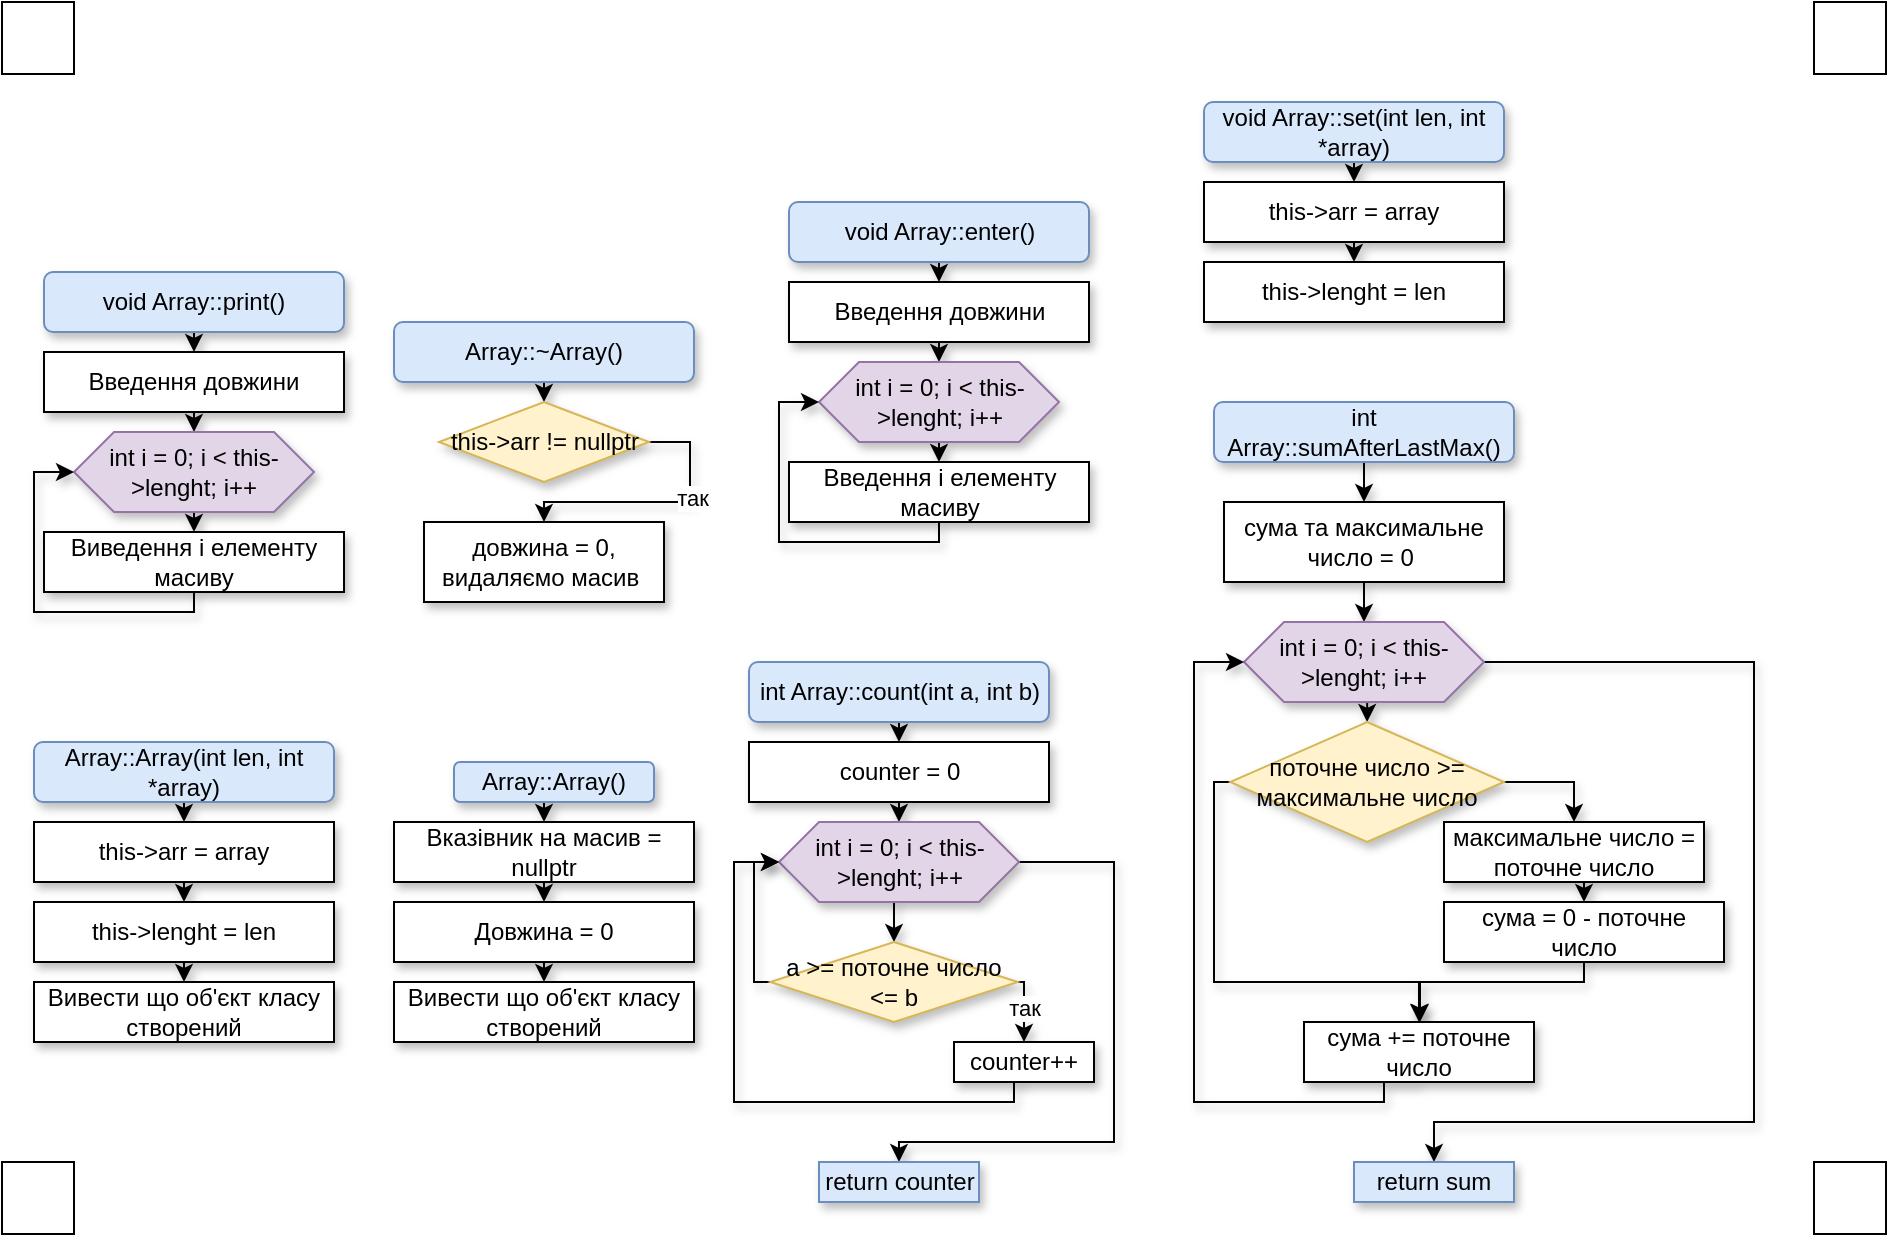 <mxfile version="21.3.0" type="device">
  <diagram name="Сторінка-1" id="uhLJkO-4eg_0J3dR0VEd">
    <mxGraphModel dx="1513" dy="692" grid="1" gridSize="10" guides="1" tooltips="1" connect="1" arrows="1" fold="1" page="1" pageScale="1" pageWidth="827" pageHeight="1169" math="0" shadow="0">
      <root>
        <mxCell id="0" />
        <mxCell id="1" parent="0" />
        <mxCell id="hakdE-zge2B2BXY1kX1M-4" style="edgeStyle=orthogonalEdgeStyle;rounded=0;orthogonalLoop=1;jettySize=auto;html=1;exitX=0.5;exitY=1;exitDx=0;exitDy=0;entryX=0.5;entryY=0;entryDx=0;entryDy=0;shadow=1;" edge="1" parent="1" source="4Yi4zTbE3g-h6u-wP1gV-1" target="4Yi4zTbE3g-h6u-wP1gV-2">
          <mxGeometry relative="1" as="geometry" />
        </mxCell>
        <mxCell id="4Yi4zTbE3g-h6u-wP1gV-1" value="Array::Array()" style="rounded=1;whiteSpace=wrap;html=1;fillColor=#dae8fc;strokeColor=#6c8ebf;shadow=1;" parent="1" vertex="1">
          <mxGeometry x="190" y="430" width="100" height="20" as="geometry" />
        </mxCell>
        <mxCell id="hakdE-zge2B2BXY1kX1M-5" style="edgeStyle=orthogonalEdgeStyle;rounded=0;orthogonalLoop=1;jettySize=auto;html=1;exitX=0.5;exitY=1;exitDx=0;exitDy=0;entryX=0.5;entryY=0;entryDx=0;entryDy=0;shadow=1;" edge="1" parent="1" source="4Yi4zTbE3g-h6u-wP1gV-2" target="4Yi4zTbE3g-h6u-wP1gV-3">
          <mxGeometry relative="1" as="geometry" />
        </mxCell>
        <mxCell id="4Yi4zTbE3g-h6u-wP1gV-2" value="Вказівник на масив = nullptr" style="rounded=0;whiteSpace=wrap;html=1;shadow=1;" parent="1" vertex="1">
          <mxGeometry x="160" y="460" width="150" height="30" as="geometry" />
        </mxCell>
        <mxCell id="hakdE-zge2B2BXY1kX1M-14" style="edgeStyle=orthogonalEdgeStyle;rounded=0;orthogonalLoop=1;jettySize=auto;html=1;exitX=0.5;exitY=1;exitDx=0;exitDy=0;entryX=0.5;entryY=0;entryDx=0;entryDy=0;shadow=1;" edge="1" parent="1" source="4Yi4zTbE3g-h6u-wP1gV-3" target="hakdE-zge2B2BXY1kX1M-13">
          <mxGeometry relative="1" as="geometry" />
        </mxCell>
        <mxCell id="4Yi4zTbE3g-h6u-wP1gV-3" value="Довжина = 0" style="rounded=0;whiteSpace=wrap;html=1;shadow=1;" parent="1" vertex="1">
          <mxGeometry x="160" y="500" width="150" height="30" as="geometry" />
        </mxCell>
        <mxCell id="hakdE-zge2B2BXY1kX1M-6" style="edgeStyle=orthogonalEdgeStyle;rounded=0;orthogonalLoop=1;jettySize=auto;html=1;exitX=0.5;exitY=1;exitDx=0;exitDy=0;entryX=0.5;entryY=0;entryDx=0;entryDy=0;shadow=1;" edge="1" parent="1" source="hakdE-zge2B2BXY1kX1M-7" target="hakdE-zge2B2BXY1kX1M-9">
          <mxGeometry relative="1" as="geometry" />
        </mxCell>
        <mxCell id="hakdE-zge2B2BXY1kX1M-7" value="Array::Array(int len, int *array)" style="rounded=1;whiteSpace=wrap;html=1;fillColor=#dae8fc;strokeColor=#6c8ebf;shadow=1;" vertex="1" parent="1">
          <mxGeometry x="-20" y="420" width="150" height="30" as="geometry" />
        </mxCell>
        <mxCell id="hakdE-zge2B2BXY1kX1M-8" style="edgeStyle=orthogonalEdgeStyle;rounded=0;orthogonalLoop=1;jettySize=auto;html=1;exitX=0.5;exitY=1;exitDx=0;exitDy=0;entryX=0.5;entryY=0;entryDx=0;entryDy=0;shadow=1;" edge="1" parent="1" source="hakdE-zge2B2BXY1kX1M-9" target="hakdE-zge2B2BXY1kX1M-10">
          <mxGeometry relative="1" as="geometry" />
        </mxCell>
        <mxCell id="hakdE-zge2B2BXY1kX1M-9" value="this-&amp;gt;arr = array" style="rounded=0;whiteSpace=wrap;html=1;shadow=1;" vertex="1" parent="1">
          <mxGeometry x="-20" y="460" width="150" height="30" as="geometry" />
        </mxCell>
        <mxCell id="hakdE-zge2B2BXY1kX1M-12" style="edgeStyle=orthogonalEdgeStyle;rounded=0;orthogonalLoop=1;jettySize=auto;html=1;exitX=0.5;exitY=1;exitDx=0;exitDy=0;entryX=0.5;entryY=0;entryDx=0;entryDy=0;shadow=1;" edge="1" parent="1" source="hakdE-zge2B2BXY1kX1M-10" target="hakdE-zge2B2BXY1kX1M-11">
          <mxGeometry relative="1" as="geometry" />
        </mxCell>
        <mxCell id="hakdE-zge2B2BXY1kX1M-10" value="this-&amp;gt;lenght = len" style="rounded=0;whiteSpace=wrap;html=1;shadow=1;" vertex="1" parent="1">
          <mxGeometry x="-20" y="500" width="150" height="30" as="geometry" />
        </mxCell>
        <mxCell id="hakdE-zge2B2BXY1kX1M-11" value="Вивести що об&#39;єкт класу створений" style="rounded=0;whiteSpace=wrap;html=1;shadow=1;" vertex="1" parent="1">
          <mxGeometry x="-20" y="540" width="150" height="30" as="geometry" />
        </mxCell>
        <mxCell id="hakdE-zge2B2BXY1kX1M-13" value="Вивести що об&#39;єкт класу створений" style="rounded=0;whiteSpace=wrap;html=1;shadow=1;" vertex="1" parent="1">
          <mxGeometry x="160" y="540" width="150" height="30" as="geometry" />
        </mxCell>
        <mxCell id="hakdE-zge2B2BXY1kX1M-15" style="edgeStyle=orthogonalEdgeStyle;rounded=0;orthogonalLoop=1;jettySize=auto;html=1;exitX=0.5;exitY=1;exitDx=0;exitDy=0;entryX=0.5;entryY=0;entryDx=0;entryDy=0;shadow=1;" edge="1" parent="1" source="hakdE-zge2B2BXY1kX1M-16" target="hakdE-zge2B2BXY1kX1M-22">
          <mxGeometry relative="1" as="geometry">
            <mxPoint x="235" y="250" as="targetPoint" />
          </mxGeometry>
        </mxCell>
        <mxCell id="hakdE-zge2B2BXY1kX1M-16" value="Array::~Array()" style="rounded=1;whiteSpace=wrap;html=1;fillColor=#dae8fc;strokeColor=#6c8ebf;shadow=1;" vertex="1" parent="1">
          <mxGeometry x="160" y="210" width="150" height="30" as="geometry" />
        </mxCell>
        <mxCell id="hakdE-zge2B2BXY1kX1M-17" style="edgeStyle=orthogonalEdgeStyle;rounded=0;orthogonalLoop=1;jettySize=auto;html=1;exitX=0.5;exitY=1;exitDx=0;exitDy=0;entryX=0.5;entryY=0;entryDx=0;entryDy=0;" edge="1" parent="1" target="hakdE-zge2B2BXY1kX1M-20">
          <mxGeometry relative="1" as="geometry">
            <mxPoint x="395" y="80" as="sourcePoint" />
          </mxGeometry>
        </mxCell>
        <mxCell id="hakdE-zge2B2BXY1kX1M-19" style="edgeStyle=orthogonalEdgeStyle;rounded=0;orthogonalLoop=1;jettySize=auto;html=1;exitX=0.5;exitY=1;exitDx=0;exitDy=0;entryX=0.5;entryY=0;entryDx=0;entryDy=0;" edge="1" parent="1" target="hakdE-zge2B2BXY1kX1M-21">
          <mxGeometry relative="1" as="geometry">
            <mxPoint x="395" y="120" as="sourcePoint" />
          </mxGeometry>
        </mxCell>
        <mxCell id="hakdE-zge2B2BXY1kX1M-25" style="edgeStyle=orthogonalEdgeStyle;rounded=0;orthogonalLoop=1;jettySize=auto;html=1;exitX=1;exitY=0.5;exitDx=0;exitDy=0;entryX=0.5;entryY=0;entryDx=0;entryDy=0;shadow=1;" edge="1" parent="1" source="hakdE-zge2B2BXY1kX1M-22" target="hakdE-zge2B2BXY1kX1M-23">
          <mxGeometry relative="1" as="geometry">
            <Array as="points">
              <mxPoint x="308" y="270" />
              <mxPoint x="308" y="300" />
              <mxPoint x="235" y="300" />
            </Array>
          </mxGeometry>
        </mxCell>
        <mxCell id="hakdE-zge2B2BXY1kX1M-93" value="так" style="edgeLabel;html=1;align=center;verticalAlign=middle;resizable=0;points=[];" vertex="1" connectable="0" parent="hakdE-zge2B2BXY1kX1M-25">
          <mxGeometry x="-0.28" y="1" relative="1" as="geometry">
            <mxPoint as="offset" />
          </mxGeometry>
        </mxCell>
        <mxCell id="hakdE-zge2B2BXY1kX1M-22" value="this-&amp;gt;arr != nullptr" style="rhombus;whiteSpace=wrap;html=1;fillColor=#fff2cc;strokeColor=#d6b656;shadow=1;" vertex="1" parent="1">
          <mxGeometry x="182.5" y="250" width="105" height="40" as="geometry" />
        </mxCell>
        <mxCell id="hakdE-zge2B2BXY1kX1M-23" value="довжина = 0,&lt;br&gt;видаляємо масив&amp;nbsp;" style="rounded=0;whiteSpace=wrap;html=1;shadow=1;" vertex="1" parent="1">
          <mxGeometry x="175" y="310" width="120" height="40" as="geometry" />
        </mxCell>
        <mxCell id="hakdE-zge2B2BXY1kX1M-26" style="edgeStyle=orthogonalEdgeStyle;rounded=0;orthogonalLoop=1;jettySize=auto;html=1;exitX=0.5;exitY=1;exitDx=0;exitDy=0;entryX=0.5;entryY=0;entryDx=0;entryDy=0;shadow=1;" edge="1" parent="1" source="hakdE-zge2B2BXY1kX1M-27" target="hakdE-zge2B2BXY1kX1M-29">
          <mxGeometry relative="1" as="geometry" />
        </mxCell>
        <mxCell id="hakdE-zge2B2BXY1kX1M-27" value="void Array::enter()" style="rounded=1;whiteSpace=wrap;html=1;fillColor=#dae8fc;strokeColor=#6c8ebf;shadow=1;" vertex="1" parent="1">
          <mxGeometry x="357.5" y="150" width="150" height="30" as="geometry" />
        </mxCell>
        <mxCell id="hakdE-zge2B2BXY1kX1M-28" style="edgeStyle=orthogonalEdgeStyle;rounded=0;orthogonalLoop=1;jettySize=auto;html=1;exitX=0.5;exitY=1;exitDx=0;exitDy=0;entryX=0.5;entryY=0;entryDx=0;entryDy=0;shadow=1;" edge="1" parent="1" source="hakdE-zge2B2BXY1kX1M-29" target="hakdE-zge2B2BXY1kX1M-33">
          <mxGeometry relative="1" as="geometry">
            <mxPoint x="432.5" y="230" as="targetPoint" />
          </mxGeometry>
        </mxCell>
        <mxCell id="hakdE-zge2B2BXY1kX1M-29" value="Введення довжини" style="rounded=0;whiteSpace=wrap;html=1;shadow=1;" vertex="1" parent="1">
          <mxGeometry x="357.5" y="190" width="150" height="30" as="geometry" />
        </mxCell>
        <mxCell id="hakdE-zge2B2BXY1kX1M-35" style="edgeStyle=orthogonalEdgeStyle;rounded=0;orthogonalLoop=1;jettySize=auto;html=1;exitX=0.5;exitY=1;exitDx=0;exitDy=0;entryX=0.5;entryY=0;entryDx=0;entryDy=0;shadow=1;" edge="1" parent="1" source="hakdE-zge2B2BXY1kX1M-33" target="hakdE-zge2B2BXY1kX1M-34">
          <mxGeometry relative="1" as="geometry" />
        </mxCell>
        <mxCell id="hakdE-zge2B2BXY1kX1M-33" value="int i = 0; i &amp;lt; this-&amp;gt;lenght; i++" style="shape=hexagon;perimeter=hexagonPerimeter2;whiteSpace=wrap;html=1;fixedSize=1;fillColor=#e1d5e7;strokeColor=#9673a6;shadow=1;" vertex="1" parent="1">
          <mxGeometry x="372.5" y="230" width="120" height="40" as="geometry" />
        </mxCell>
        <mxCell id="hakdE-zge2B2BXY1kX1M-36" style="edgeStyle=orthogonalEdgeStyle;rounded=0;orthogonalLoop=1;jettySize=auto;html=1;exitX=0.5;exitY=1;exitDx=0;exitDy=0;entryX=0;entryY=0.5;entryDx=0;entryDy=0;shadow=1;" edge="1" parent="1" source="hakdE-zge2B2BXY1kX1M-34" target="hakdE-zge2B2BXY1kX1M-33">
          <mxGeometry relative="1" as="geometry">
            <Array as="points">
              <mxPoint x="432.5" y="320" />
              <mxPoint x="352.5" y="320" />
              <mxPoint x="352.5" y="250" />
            </Array>
          </mxGeometry>
        </mxCell>
        <mxCell id="hakdE-zge2B2BXY1kX1M-34" value="Введення i елементу масиву" style="rounded=0;whiteSpace=wrap;html=1;shadow=1;" vertex="1" parent="1">
          <mxGeometry x="357.5" y="280" width="150" height="30" as="geometry" />
        </mxCell>
        <mxCell id="hakdE-zge2B2BXY1kX1M-37" style="edgeStyle=orthogonalEdgeStyle;rounded=0;orthogonalLoop=1;jettySize=auto;html=1;exitX=0.5;exitY=1;exitDx=0;exitDy=0;entryX=0.5;entryY=0;entryDx=0;entryDy=0;shadow=1;" edge="1" parent="1" source="hakdE-zge2B2BXY1kX1M-38" target="hakdE-zge2B2BXY1kX1M-40">
          <mxGeometry relative="1" as="geometry" />
        </mxCell>
        <mxCell id="hakdE-zge2B2BXY1kX1M-38" value="int Array::count(int a, int b)" style="rounded=1;whiteSpace=wrap;html=1;fillColor=#dae8fc;strokeColor=#6c8ebf;shadow=1;" vertex="1" parent="1">
          <mxGeometry x="337.5" y="380" width="150" height="30" as="geometry" />
        </mxCell>
        <mxCell id="hakdE-zge2B2BXY1kX1M-39" style="edgeStyle=orthogonalEdgeStyle;rounded=0;orthogonalLoop=1;jettySize=auto;html=1;exitX=0.5;exitY=1;exitDx=0;exitDy=0;entryX=0.5;entryY=0;entryDx=0;entryDy=0;shadow=1;" edge="1" parent="1" source="hakdE-zge2B2BXY1kX1M-40" target="hakdE-zge2B2BXY1kX1M-42">
          <mxGeometry relative="1" as="geometry">
            <mxPoint x="412.5" y="460" as="targetPoint" />
          </mxGeometry>
        </mxCell>
        <mxCell id="hakdE-zge2B2BXY1kX1M-40" value="counter = 0" style="rounded=0;whiteSpace=wrap;html=1;shadow=1;" vertex="1" parent="1">
          <mxGeometry x="337.5" y="420" width="150" height="30" as="geometry" />
        </mxCell>
        <mxCell id="hakdE-zge2B2BXY1kX1M-41" style="edgeStyle=orthogonalEdgeStyle;rounded=0;orthogonalLoop=1;jettySize=auto;html=1;exitX=0.5;exitY=1;exitDx=0;exitDy=0;entryX=0.5;entryY=0;entryDx=0;entryDy=0;shadow=1;" edge="1" parent="1" source="hakdE-zge2B2BXY1kX1M-42" target="hakdE-zge2B2BXY1kX1M-45">
          <mxGeometry relative="1" as="geometry">
            <mxPoint x="412.5" y="510" as="targetPoint" />
          </mxGeometry>
        </mxCell>
        <mxCell id="hakdE-zge2B2BXY1kX1M-68" style="edgeStyle=orthogonalEdgeStyle;rounded=0;orthogonalLoop=1;jettySize=auto;html=1;exitX=1;exitY=0.5;exitDx=0;exitDy=0;entryX=0.5;entryY=0;entryDx=0;entryDy=0;shadow=1;" edge="1" parent="1" source="hakdE-zge2B2BXY1kX1M-42" target="hakdE-zge2B2BXY1kX1M-67">
          <mxGeometry relative="1" as="geometry">
            <Array as="points">
              <mxPoint x="520" y="480" />
              <mxPoint x="520" y="620" />
            </Array>
          </mxGeometry>
        </mxCell>
        <mxCell id="hakdE-zge2B2BXY1kX1M-42" value="int i = 0; i &amp;lt; this-&amp;gt;lenght; i++" style="shape=hexagon;perimeter=hexagonPerimeter2;whiteSpace=wrap;html=1;fixedSize=1;fillColor=#e1d5e7;strokeColor=#9673a6;shadow=1;" vertex="1" parent="1">
          <mxGeometry x="352.5" y="460" width="120" height="40" as="geometry" />
        </mxCell>
        <mxCell id="hakdE-zge2B2BXY1kX1M-47" value="так" style="edgeStyle=orthogonalEdgeStyle;rounded=0;orthogonalLoop=1;jettySize=auto;html=1;exitX=1;exitY=0.5;exitDx=0;exitDy=0;entryX=0.5;entryY=0;entryDx=0;entryDy=0;shadow=1;" edge="1" parent="1" source="hakdE-zge2B2BXY1kX1M-45" target="hakdE-zge2B2BXY1kX1M-46">
          <mxGeometry relative="1" as="geometry" />
        </mxCell>
        <mxCell id="hakdE-zge2B2BXY1kX1M-49" style="edgeStyle=orthogonalEdgeStyle;rounded=0;orthogonalLoop=1;jettySize=auto;html=1;exitX=0;exitY=0.5;exitDx=0;exitDy=0;entryX=0;entryY=0.5;entryDx=0;entryDy=0;shadow=1;" edge="1" parent="1" source="hakdE-zge2B2BXY1kX1M-45" target="hakdE-zge2B2BXY1kX1M-42">
          <mxGeometry relative="1" as="geometry">
            <Array as="points">
              <mxPoint x="340" y="540" />
              <mxPoint x="340" y="480" />
            </Array>
          </mxGeometry>
        </mxCell>
        <mxCell id="hakdE-zge2B2BXY1kX1M-45" value="a &amp;gt;= поточне число &amp;lt;= b" style="rhombus;whiteSpace=wrap;html=1;fillColor=#fff2cc;strokeColor=#d6b656;shadow=1;" vertex="1" parent="1">
          <mxGeometry x="348.13" y="520" width="123.75" height="40" as="geometry" />
        </mxCell>
        <mxCell id="hakdE-zge2B2BXY1kX1M-48" style="edgeStyle=orthogonalEdgeStyle;rounded=0;orthogonalLoop=1;jettySize=auto;html=1;exitX=0.5;exitY=1;exitDx=0;exitDy=0;entryX=0;entryY=0.5;entryDx=0;entryDy=0;shadow=1;" edge="1" parent="1" source="hakdE-zge2B2BXY1kX1M-46" target="hakdE-zge2B2BXY1kX1M-42">
          <mxGeometry relative="1" as="geometry">
            <Array as="points">
              <mxPoint x="470" y="590" />
              <mxPoint x="470" y="600" />
              <mxPoint x="330" y="600" />
              <mxPoint x="330" y="480" />
            </Array>
          </mxGeometry>
        </mxCell>
        <mxCell id="hakdE-zge2B2BXY1kX1M-46" value="counter++" style="rounded=0;whiteSpace=wrap;html=1;shadow=1;" vertex="1" parent="1">
          <mxGeometry x="440" y="570" width="70" height="20" as="geometry" />
        </mxCell>
        <mxCell id="hakdE-zge2B2BXY1kX1M-53" style="edgeStyle=orthogonalEdgeStyle;rounded=0;orthogonalLoop=1;jettySize=auto;html=1;exitX=0.5;exitY=1;exitDx=0;exitDy=0;entryX=0.5;entryY=0;entryDx=0;entryDy=0;shadow=1;" edge="1" parent="1" source="hakdE-zge2B2BXY1kX1M-50" target="hakdE-zge2B2BXY1kX1M-51">
          <mxGeometry relative="1" as="geometry" />
        </mxCell>
        <mxCell id="hakdE-zge2B2BXY1kX1M-50" value="int Array::sumAfterLastMax()" style="rounded=1;whiteSpace=wrap;html=1;fillColor=#dae8fc;strokeColor=#6c8ebf;shadow=1;" vertex="1" parent="1">
          <mxGeometry x="570" y="250" width="150" height="30" as="geometry" />
        </mxCell>
        <mxCell id="hakdE-zge2B2BXY1kX1M-56" style="edgeStyle=orthogonalEdgeStyle;rounded=0;orthogonalLoop=1;jettySize=auto;html=1;exitX=0.5;exitY=1;exitDx=0;exitDy=0;entryX=0.5;entryY=0;entryDx=0;entryDy=0;shadow=1;" edge="1" parent="1" source="hakdE-zge2B2BXY1kX1M-51" target="hakdE-zge2B2BXY1kX1M-55">
          <mxGeometry relative="1" as="geometry" />
        </mxCell>
        <mxCell id="hakdE-zge2B2BXY1kX1M-51" value="сума та максимальне число = 0&amp;nbsp;" style="rounded=0;whiteSpace=wrap;html=1;shadow=1;" vertex="1" parent="1">
          <mxGeometry x="575" y="300" width="140" height="40" as="geometry" />
        </mxCell>
        <mxCell id="hakdE-zge2B2BXY1kX1M-62" style="edgeStyle=orthogonalEdgeStyle;rounded=0;orthogonalLoop=1;jettySize=auto;html=1;exitX=0.5;exitY=1;exitDx=0;exitDy=0;entryX=0.5;entryY=0;entryDx=0;entryDy=0;shadow=1;" edge="1" parent="1" source="hakdE-zge2B2BXY1kX1M-55" target="hakdE-zge2B2BXY1kX1M-57">
          <mxGeometry relative="1" as="geometry" />
        </mxCell>
        <mxCell id="hakdE-zge2B2BXY1kX1M-71" style="edgeStyle=orthogonalEdgeStyle;rounded=0;orthogonalLoop=1;jettySize=auto;html=1;exitX=1;exitY=0.5;exitDx=0;exitDy=0;entryX=0.5;entryY=0;entryDx=0;entryDy=0;shadow=1;" edge="1" parent="1" source="hakdE-zge2B2BXY1kX1M-55" target="hakdE-zge2B2BXY1kX1M-66">
          <mxGeometry relative="1" as="geometry">
            <Array as="points">
              <mxPoint x="840" y="380" />
              <mxPoint x="840" y="610" />
              <mxPoint x="680" y="610" />
            </Array>
          </mxGeometry>
        </mxCell>
        <mxCell id="hakdE-zge2B2BXY1kX1M-55" value="int i = 0; i &amp;lt; this-&amp;gt;lenght; i++" style="shape=hexagon;perimeter=hexagonPerimeter2;whiteSpace=wrap;html=1;fixedSize=1;fillColor=#e1d5e7;strokeColor=#9673a6;shadow=1;" vertex="1" parent="1">
          <mxGeometry x="585" y="360" width="120" height="40" as="geometry" />
        </mxCell>
        <mxCell id="hakdE-zge2B2BXY1kX1M-59" style="edgeStyle=orthogonalEdgeStyle;rounded=0;orthogonalLoop=1;jettySize=auto;html=1;exitX=1;exitY=0.5;exitDx=0;exitDy=0;shadow=1;" edge="1" parent="1" source="hakdE-zge2B2BXY1kX1M-57" target="hakdE-zge2B2BXY1kX1M-58">
          <mxGeometry relative="1" as="geometry" />
        </mxCell>
        <mxCell id="hakdE-zge2B2BXY1kX1M-65" style="edgeStyle=orthogonalEdgeStyle;rounded=0;orthogonalLoop=1;jettySize=auto;html=1;exitX=0;exitY=0.5;exitDx=0;exitDy=0;shadow=1;" edge="1" parent="1" source="hakdE-zge2B2BXY1kX1M-57" target="hakdE-zge2B2BXY1kX1M-63">
          <mxGeometry relative="1" as="geometry">
            <Array as="points">
              <mxPoint x="570" y="440" />
              <mxPoint x="570" y="540" />
              <mxPoint x="673" y="540" />
            </Array>
          </mxGeometry>
        </mxCell>
        <mxCell id="hakdE-zge2B2BXY1kX1M-57" value="поточне число &amp;gt;= максимальне число" style="rhombus;whiteSpace=wrap;html=1;fillColor=#fff2cc;strokeColor=#d6b656;shadow=1;" vertex="1" parent="1">
          <mxGeometry x="578.12" y="410" width="136.88" height="60" as="geometry" />
        </mxCell>
        <mxCell id="hakdE-zge2B2BXY1kX1M-61" style="edgeStyle=orthogonalEdgeStyle;rounded=0;orthogonalLoop=1;jettySize=auto;html=1;exitX=0.5;exitY=1;exitDx=0;exitDy=0;entryX=0.5;entryY=0;entryDx=0;entryDy=0;shadow=1;" edge="1" parent="1" source="hakdE-zge2B2BXY1kX1M-58" target="hakdE-zge2B2BXY1kX1M-60">
          <mxGeometry relative="1" as="geometry" />
        </mxCell>
        <mxCell id="hakdE-zge2B2BXY1kX1M-58" value="максимальне число = поточне число" style="rounded=0;whiteSpace=wrap;html=1;shadow=1;" vertex="1" parent="1">
          <mxGeometry x="685" y="460" width="130" height="30" as="geometry" />
        </mxCell>
        <mxCell id="hakdE-zge2B2BXY1kX1M-64" style="edgeStyle=orthogonalEdgeStyle;rounded=0;orthogonalLoop=1;jettySize=auto;html=1;exitX=0.5;exitY=1;exitDx=0;exitDy=0;entryX=0.5;entryY=0;entryDx=0;entryDy=0;shadow=1;" edge="1" parent="1" source="hakdE-zge2B2BXY1kX1M-60" target="hakdE-zge2B2BXY1kX1M-63">
          <mxGeometry relative="1" as="geometry">
            <Array as="points">
              <mxPoint x="755" y="540" />
              <mxPoint x="673" y="540" />
            </Array>
          </mxGeometry>
        </mxCell>
        <mxCell id="hakdE-zge2B2BXY1kX1M-60" value="сума = 0 - поточне число" style="rounded=0;whiteSpace=wrap;html=1;shadow=1;" vertex="1" parent="1">
          <mxGeometry x="685" y="500" width="140" height="30" as="geometry" />
        </mxCell>
        <mxCell id="hakdE-zge2B2BXY1kX1M-69" style="edgeStyle=orthogonalEdgeStyle;rounded=0;orthogonalLoop=1;jettySize=auto;html=1;exitX=0.5;exitY=1;exitDx=0;exitDy=0;entryX=0;entryY=0.5;entryDx=0;entryDy=0;shadow=1;" edge="1" parent="1" source="hakdE-zge2B2BXY1kX1M-63" target="hakdE-zge2B2BXY1kX1M-55">
          <mxGeometry relative="1" as="geometry">
            <Array as="points">
              <mxPoint x="655" y="590" />
              <mxPoint x="655" y="600" />
              <mxPoint x="560" y="600" />
              <mxPoint x="560" y="380" />
            </Array>
          </mxGeometry>
        </mxCell>
        <mxCell id="hakdE-zge2B2BXY1kX1M-63" value="сума += поточне число" style="rounded=0;whiteSpace=wrap;html=1;shadow=1;" vertex="1" parent="1">
          <mxGeometry x="615" y="560" width="115" height="30" as="geometry" />
        </mxCell>
        <mxCell id="hakdE-zge2B2BXY1kX1M-66" value="return sum" style="rounded=0;whiteSpace=wrap;html=1;fillColor=#dae8fc;strokeColor=#6c8ebf;shadow=1;" vertex="1" parent="1">
          <mxGeometry x="640" y="630" width="80" height="20" as="geometry" />
        </mxCell>
        <mxCell id="hakdE-zge2B2BXY1kX1M-67" value="return counter" style="rounded=0;whiteSpace=wrap;html=1;fillColor=#dae8fc;strokeColor=#6c8ebf;shadow=1;" vertex="1" parent="1">
          <mxGeometry x="372.5" y="630" width="80" height="20" as="geometry" />
        </mxCell>
        <mxCell id="hakdE-zge2B2BXY1kX1M-77" style="edgeStyle=orthogonalEdgeStyle;rounded=0;orthogonalLoop=1;jettySize=auto;html=1;exitX=0.5;exitY=1;exitDx=0;exitDy=0;entryX=0.5;entryY=0;entryDx=0;entryDy=0;shadow=1;" edge="1" parent="1" source="hakdE-zge2B2BXY1kX1M-73" target="hakdE-zge2B2BXY1kX1M-75">
          <mxGeometry relative="1" as="geometry" />
        </mxCell>
        <mxCell id="hakdE-zge2B2BXY1kX1M-73" value="void Array::set(int len, int *array)" style="rounded=1;whiteSpace=wrap;html=1;fillColor=#dae8fc;strokeColor=#6c8ebf;shadow=1;" vertex="1" parent="1">
          <mxGeometry x="565" y="100" width="150" height="30" as="geometry" />
        </mxCell>
        <mxCell id="hakdE-zge2B2BXY1kX1M-74" style="edgeStyle=orthogonalEdgeStyle;rounded=0;orthogonalLoop=1;jettySize=auto;html=1;exitX=0.5;exitY=1;exitDx=0;exitDy=0;entryX=0.5;entryY=0;entryDx=0;entryDy=0;shadow=1;" edge="1" parent="1" source="hakdE-zge2B2BXY1kX1M-75" target="hakdE-zge2B2BXY1kX1M-76">
          <mxGeometry relative="1" as="geometry" />
        </mxCell>
        <mxCell id="hakdE-zge2B2BXY1kX1M-75" value="this-&amp;gt;arr = array" style="rounded=0;whiteSpace=wrap;html=1;shadow=1;" vertex="1" parent="1">
          <mxGeometry x="565" y="140" width="150" height="30" as="geometry" />
        </mxCell>
        <mxCell id="hakdE-zge2B2BXY1kX1M-76" value="this-&amp;gt;lenght = len" style="rounded=0;whiteSpace=wrap;html=1;shadow=1;" vertex="1" parent="1">
          <mxGeometry x="565" y="180" width="150" height="30" as="geometry" />
        </mxCell>
        <mxCell id="hakdE-zge2B2BXY1kX1M-78" style="edgeStyle=orthogonalEdgeStyle;rounded=0;orthogonalLoop=1;jettySize=auto;html=1;exitX=0.5;exitY=1;exitDx=0;exitDy=0;entryX=0.5;entryY=0;entryDx=0;entryDy=0;shadow=1;" edge="1" parent="1" source="hakdE-zge2B2BXY1kX1M-79" target="hakdE-zge2B2BXY1kX1M-81">
          <mxGeometry relative="1" as="geometry" />
        </mxCell>
        <mxCell id="hakdE-zge2B2BXY1kX1M-79" value="void Array::print()" style="rounded=1;whiteSpace=wrap;html=1;fillColor=#dae8fc;strokeColor=#6c8ebf;shadow=1;" vertex="1" parent="1">
          <mxGeometry x="-15" y="185" width="150" height="30" as="geometry" />
        </mxCell>
        <mxCell id="hakdE-zge2B2BXY1kX1M-80" style="edgeStyle=orthogonalEdgeStyle;rounded=0;orthogonalLoop=1;jettySize=auto;html=1;exitX=0.5;exitY=1;exitDx=0;exitDy=0;entryX=0.5;entryY=0;entryDx=0;entryDy=0;shadow=1;" edge="1" parent="1" source="hakdE-zge2B2BXY1kX1M-81" target="hakdE-zge2B2BXY1kX1M-83">
          <mxGeometry relative="1" as="geometry">
            <mxPoint x="60" y="265" as="targetPoint" />
          </mxGeometry>
        </mxCell>
        <mxCell id="hakdE-zge2B2BXY1kX1M-81" value="Введення довжини" style="rounded=0;whiteSpace=wrap;html=1;shadow=1;" vertex="1" parent="1">
          <mxGeometry x="-15" y="225" width="150" height="30" as="geometry" />
        </mxCell>
        <mxCell id="hakdE-zge2B2BXY1kX1M-82" style="edgeStyle=orthogonalEdgeStyle;rounded=0;orthogonalLoop=1;jettySize=auto;html=1;exitX=0.5;exitY=1;exitDx=0;exitDy=0;entryX=0.5;entryY=0;entryDx=0;entryDy=0;shadow=1;" edge="1" parent="1" source="hakdE-zge2B2BXY1kX1M-83" target="hakdE-zge2B2BXY1kX1M-85">
          <mxGeometry relative="1" as="geometry" />
        </mxCell>
        <mxCell id="hakdE-zge2B2BXY1kX1M-83" value="int i = 0; i &amp;lt; this-&amp;gt;lenght; i++" style="shape=hexagon;perimeter=hexagonPerimeter2;whiteSpace=wrap;html=1;fixedSize=1;fillColor=#e1d5e7;strokeColor=#9673a6;shadow=1;" vertex="1" parent="1">
          <mxGeometry y="265" width="120" height="40" as="geometry" />
        </mxCell>
        <mxCell id="hakdE-zge2B2BXY1kX1M-84" style="edgeStyle=orthogonalEdgeStyle;rounded=0;orthogonalLoop=1;jettySize=auto;html=1;exitX=0.5;exitY=1;exitDx=0;exitDy=0;entryX=0;entryY=0.5;entryDx=0;entryDy=0;shadow=1;" edge="1" parent="1" source="hakdE-zge2B2BXY1kX1M-85" target="hakdE-zge2B2BXY1kX1M-83">
          <mxGeometry relative="1" as="geometry">
            <Array as="points">
              <mxPoint x="60" y="355" />
              <mxPoint x="-20" y="355" />
              <mxPoint x="-20" y="285" />
            </Array>
          </mxGeometry>
        </mxCell>
        <mxCell id="hakdE-zge2B2BXY1kX1M-85" value="Виведення i елементу масиву" style="rounded=0;whiteSpace=wrap;html=1;shadow=1;" vertex="1" parent="1">
          <mxGeometry x="-15" y="315" width="150" height="30" as="geometry" />
        </mxCell>
        <mxCell id="hakdE-zge2B2BXY1kX1M-86" value="" style="whiteSpace=wrap;html=1;aspect=fixed;" vertex="1" parent="1">
          <mxGeometry x="-36" y="630" width="36" height="36" as="geometry" />
        </mxCell>
        <mxCell id="hakdE-zge2B2BXY1kX1M-87" value="" style="whiteSpace=wrap;html=1;aspect=fixed;" vertex="1" parent="1">
          <mxGeometry x="-36" y="50" width="36" height="36" as="geometry" />
        </mxCell>
        <mxCell id="hakdE-zge2B2BXY1kX1M-88" value="" style="whiteSpace=wrap;html=1;aspect=fixed;" vertex="1" parent="1">
          <mxGeometry x="870" y="630" width="36" height="36" as="geometry" />
        </mxCell>
        <mxCell id="hakdE-zge2B2BXY1kX1M-89" value="" style="whiteSpace=wrap;html=1;aspect=fixed;" vertex="1" parent="1">
          <mxGeometry x="870" y="50" width="36" height="36" as="geometry" />
        </mxCell>
      </root>
    </mxGraphModel>
  </diagram>
</mxfile>
